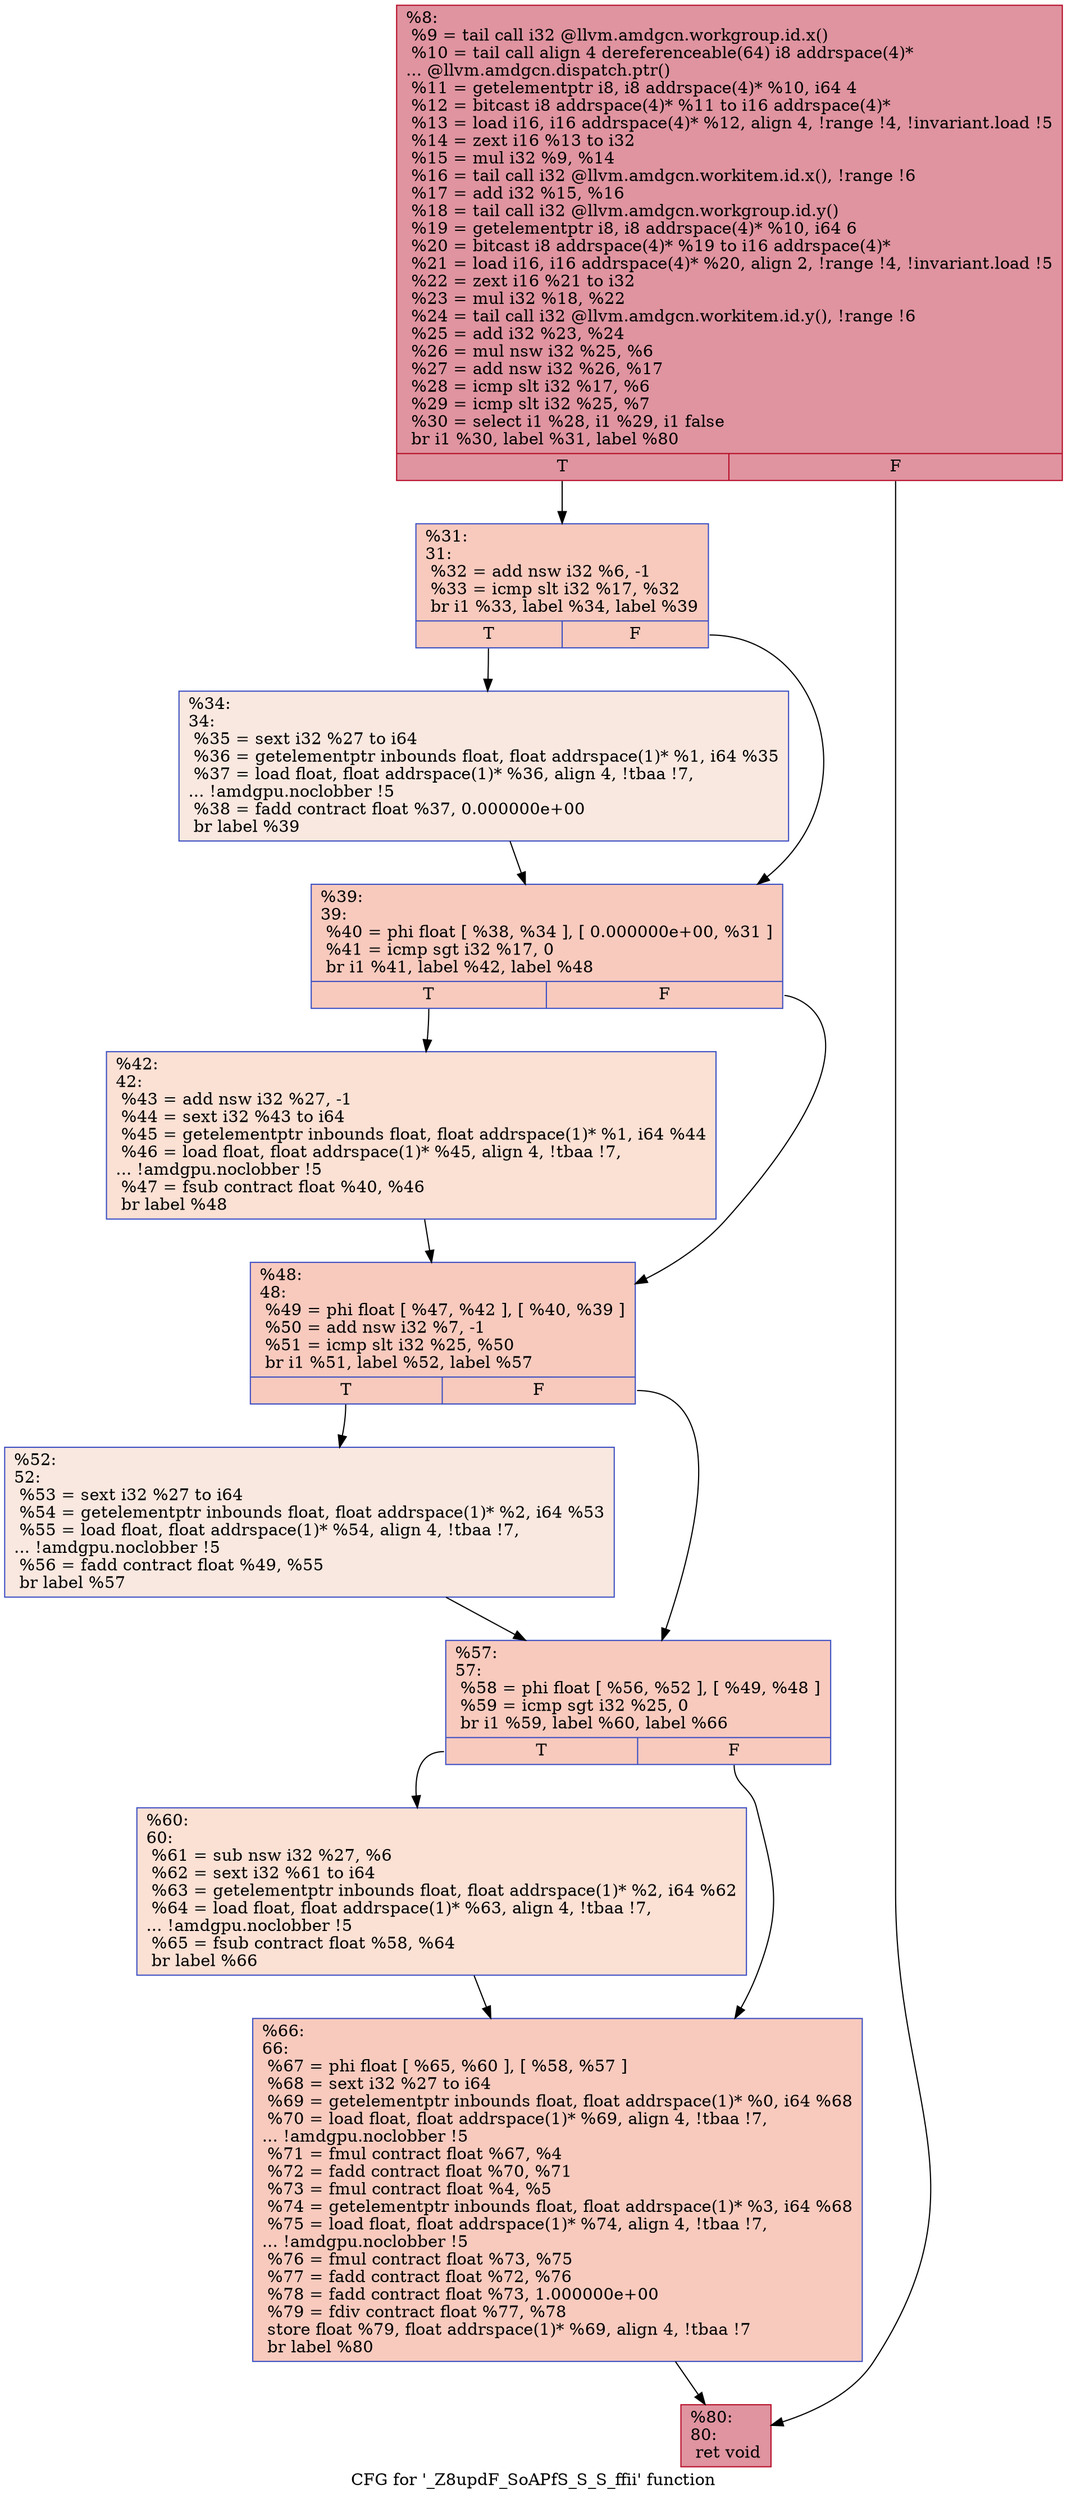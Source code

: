digraph "CFG for '_Z8updF_SoAPfS_S_S_ffii' function" {
	label="CFG for '_Z8updF_SoAPfS_S_S_ffii' function";

	Node0x51f6dd0 [shape=record,color="#b70d28ff", style=filled, fillcolor="#b70d2870",label="{%8:\l  %9 = tail call i32 @llvm.amdgcn.workgroup.id.x()\l  %10 = tail call align 4 dereferenceable(64) i8 addrspace(4)*\l... @llvm.amdgcn.dispatch.ptr()\l  %11 = getelementptr i8, i8 addrspace(4)* %10, i64 4\l  %12 = bitcast i8 addrspace(4)* %11 to i16 addrspace(4)*\l  %13 = load i16, i16 addrspace(4)* %12, align 4, !range !4, !invariant.load !5\l  %14 = zext i16 %13 to i32\l  %15 = mul i32 %9, %14\l  %16 = tail call i32 @llvm.amdgcn.workitem.id.x(), !range !6\l  %17 = add i32 %15, %16\l  %18 = tail call i32 @llvm.amdgcn.workgroup.id.y()\l  %19 = getelementptr i8, i8 addrspace(4)* %10, i64 6\l  %20 = bitcast i8 addrspace(4)* %19 to i16 addrspace(4)*\l  %21 = load i16, i16 addrspace(4)* %20, align 2, !range !4, !invariant.load !5\l  %22 = zext i16 %21 to i32\l  %23 = mul i32 %18, %22\l  %24 = tail call i32 @llvm.amdgcn.workitem.id.y(), !range !6\l  %25 = add i32 %23, %24\l  %26 = mul nsw i32 %25, %6\l  %27 = add nsw i32 %26, %17\l  %28 = icmp slt i32 %17, %6\l  %29 = icmp slt i32 %25, %7\l  %30 = select i1 %28, i1 %29, i1 false\l  br i1 %30, label %31, label %80\l|{<s0>T|<s1>F}}"];
	Node0x51f6dd0:s0 -> Node0x51fa930;
	Node0x51f6dd0:s1 -> Node0x51fa9c0;
	Node0x51fa930 [shape=record,color="#3d50c3ff", style=filled, fillcolor="#ef886b70",label="{%31:\l31:                                               \l  %32 = add nsw i32 %6, -1\l  %33 = icmp slt i32 %17, %32\l  br i1 %33, label %34, label %39\l|{<s0>T|<s1>F}}"];
	Node0x51fa930:s0 -> Node0x51f8bf0;
	Node0x51fa930:s1 -> Node0x51fadd0;
	Node0x51f8bf0 [shape=record,color="#3d50c3ff", style=filled, fillcolor="#f1ccb870",label="{%34:\l34:                                               \l  %35 = sext i32 %27 to i64\l  %36 = getelementptr inbounds float, float addrspace(1)* %1, i64 %35\l  %37 = load float, float addrspace(1)* %36, align 4, !tbaa !7,\l... !amdgpu.noclobber !5\l  %38 = fadd contract float %37, 0.000000e+00\l  br label %39\l}"];
	Node0x51f8bf0 -> Node0x51fadd0;
	Node0x51fadd0 [shape=record,color="#3d50c3ff", style=filled, fillcolor="#ef886b70",label="{%39:\l39:                                               \l  %40 = phi float [ %38, %34 ], [ 0.000000e+00, %31 ]\l  %41 = icmp sgt i32 %17, 0\l  br i1 %41, label %42, label %48\l|{<s0>T|<s1>F}}"];
	Node0x51fadd0:s0 -> Node0x51fbea0;
	Node0x51fadd0:s1 -> Node0x51fbef0;
	Node0x51fbea0 [shape=record,color="#3d50c3ff", style=filled, fillcolor="#f7b99e70",label="{%42:\l42:                                               \l  %43 = add nsw i32 %27, -1\l  %44 = sext i32 %43 to i64\l  %45 = getelementptr inbounds float, float addrspace(1)* %1, i64 %44\l  %46 = load float, float addrspace(1)* %45, align 4, !tbaa !7,\l... !amdgpu.noclobber !5\l  %47 = fsub contract float %40, %46\l  br label %48\l}"];
	Node0x51fbea0 -> Node0x51fbef0;
	Node0x51fbef0 [shape=record,color="#3d50c3ff", style=filled, fillcolor="#ef886b70",label="{%48:\l48:                                               \l  %49 = phi float [ %47, %42 ], [ %40, %39 ]\l  %50 = add nsw i32 %7, -1\l  %51 = icmp slt i32 %25, %50\l  br i1 %51, label %52, label %57\l|{<s0>T|<s1>F}}"];
	Node0x51fbef0:s0 -> Node0x51fcb20;
	Node0x51fbef0:s1 -> Node0x51fcb70;
	Node0x51fcb20 [shape=record,color="#3d50c3ff", style=filled, fillcolor="#f1ccb870",label="{%52:\l52:                                               \l  %53 = sext i32 %27 to i64\l  %54 = getelementptr inbounds float, float addrspace(1)* %2, i64 %53\l  %55 = load float, float addrspace(1)* %54, align 4, !tbaa !7,\l... !amdgpu.noclobber !5\l  %56 = fadd contract float %49, %55\l  br label %57\l}"];
	Node0x51fcb20 -> Node0x51fcb70;
	Node0x51fcb70 [shape=record,color="#3d50c3ff", style=filled, fillcolor="#ef886b70",label="{%57:\l57:                                               \l  %58 = phi float [ %56, %52 ], [ %49, %48 ]\l  %59 = icmp sgt i32 %25, 0\l  br i1 %59, label %60, label %66\l|{<s0>T|<s1>F}}"];
	Node0x51fcb70:s0 -> Node0x51fd0a0;
	Node0x51fcb70:s1 -> Node0x51fd0f0;
	Node0x51fd0a0 [shape=record,color="#3d50c3ff", style=filled, fillcolor="#f7b99e70",label="{%60:\l60:                                               \l  %61 = sub nsw i32 %27, %6\l  %62 = sext i32 %61 to i64\l  %63 = getelementptr inbounds float, float addrspace(1)* %2, i64 %62\l  %64 = load float, float addrspace(1)* %63, align 4, !tbaa !7,\l... !amdgpu.noclobber !5\l  %65 = fsub contract float %58, %64\l  br label %66\l}"];
	Node0x51fd0a0 -> Node0x51fd0f0;
	Node0x51fd0f0 [shape=record,color="#3d50c3ff", style=filled, fillcolor="#ef886b70",label="{%66:\l66:                                               \l  %67 = phi float [ %65, %60 ], [ %58, %57 ]\l  %68 = sext i32 %27 to i64\l  %69 = getelementptr inbounds float, float addrspace(1)* %0, i64 %68\l  %70 = load float, float addrspace(1)* %69, align 4, !tbaa !7,\l... !amdgpu.noclobber !5\l  %71 = fmul contract float %67, %4\l  %72 = fadd contract float %70, %71\l  %73 = fmul contract float %4, %5\l  %74 = getelementptr inbounds float, float addrspace(1)* %3, i64 %68\l  %75 = load float, float addrspace(1)* %74, align 4, !tbaa !7,\l... !amdgpu.noclobber !5\l  %76 = fmul contract float %73, %75\l  %77 = fadd contract float %72, %76\l  %78 = fadd contract float %73, 1.000000e+00\l  %79 = fdiv contract float %77, %78\l  store float %79, float addrspace(1)* %69, align 4, !tbaa !7\l  br label %80\l}"];
	Node0x51fd0f0 -> Node0x51fa9c0;
	Node0x51fa9c0 [shape=record,color="#b70d28ff", style=filled, fillcolor="#b70d2870",label="{%80:\l80:                                               \l  ret void\l}"];
}
